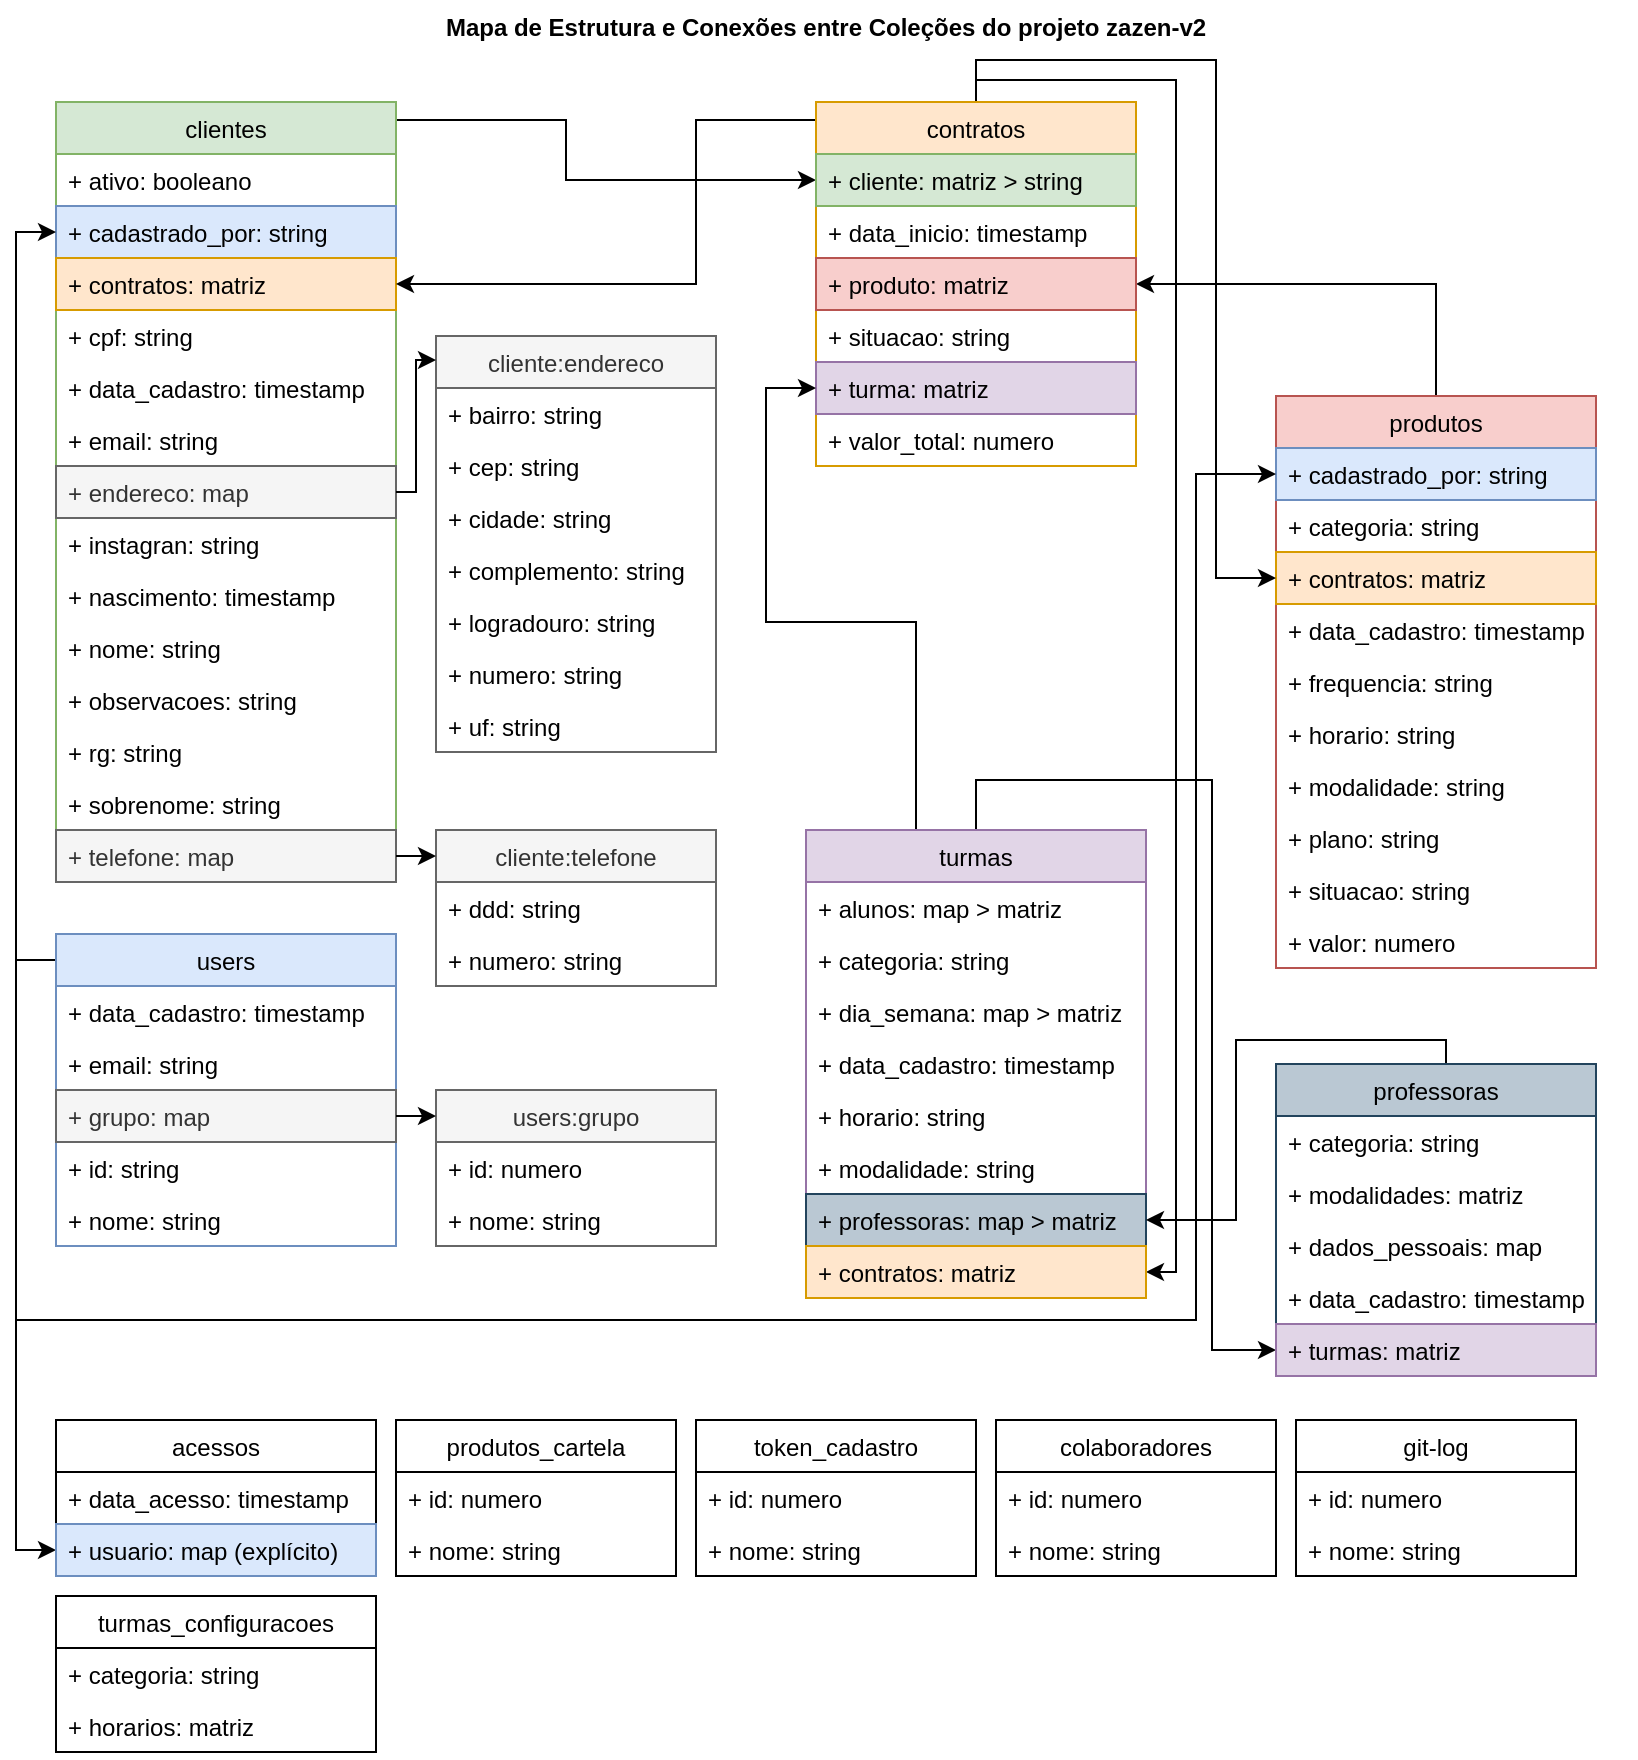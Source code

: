 <mxfile pages="1" version="11.1.4" type="device"><diagram id="BsGfYiBZILZMXjCT325O" name="Page-1"><mxGraphModel dx="1422" dy="824" grid="1" gridSize="10" guides="1" tooltips="1" connect="1" arrows="1" fold="1" page="1" pageScale="1" pageWidth="827" pageHeight="1169" math="0" shadow="0"><root><mxCell id="0"/><mxCell id="1" parent="0"/><mxCell id="F5eVpSP58R0LD9FjQrKP-69" style="edgeStyle=orthogonalEdgeStyle;rounded=0;orthogonalLoop=1;jettySize=auto;html=1;entryX=0;entryY=0.5;entryDx=0;entryDy=0;" parent="1" source="F5eVpSP58R0LD9FjQrKP-2" target="F5eVpSP58R0LD9FjQrKP-11" edge="1"><mxGeometry relative="1" as="geometry"><Array as="points"><mxPoint x="285" y="60"/><mxPoint x="285" y="90"/></Array></mxGeometry></mxCell><mxCell id="F5eVpSP58R0LD9FjQrKP-2" value="clientes" style="swimlane;fontStyle=0;childLayout=stackLayout;horizontal=1;startSize=26;fillColor=#d5e8d4;horizontalStack=0;resizeParent=1;resizeParentMax=0;resizeLast=0;collapsible=1;marginBottom=0;strokeColor=#82b366;" parent="1" vertex="1"><mxGeometry x="30" y="51" width="170" height="390" as="geometry"/></mxCell><mxCell id="F5eVpSP58R0LD9FjQrKP-3" value="+ ativo: booleano" style="text;strokeColor=none;fillColor=none;align=left;verticalAlign=top;spacingLeft=4;spacingRight=4;overflow=hidden;rotatable=0;points=[[0,0.5],[1,0.5]];portConstraint=eastwest;" parent="F5eVpSP58R0LD9FjQrKP-2" vertex="1"><mxGeometry y="26" width="170" height="26" as="geometry"/></mxCell><mxCell id="F5eVpSP58R0LD9FjQrKP-4" value="+ cadastrado_por: string" style="text;strokeColor=#6c8ebf;fillColor=#dae8fc;align=left;verticalAlign=top;spacingLeft=4;spacingRight=4;overflow=hidden;rotatable=0;points=[[0,0.5],[1,0.5]];portConstraint=eastwest;" parent="F5eVpSP58R0LD9FjQrKP-2" vertex="1"><mxGeometry y="52" width="170" height="26" as="geometry"/></mxCell><mxCell id="F5eVpSP58R0LD9FjQrKP-5" value="+ contratos: matriz" style="text;strokeColor=#d79b00;fillColor=#ffe6cc;align=left;verticalAlign=top;spacingLeft=4;spacingRight=4;overflow=hidden;rotatable=0;points=[[0,0.5],[1,0.5]];portConstraint=eastwest;" parent="F5eVpSP58R0LD9FjQrKP-2" vertex="1"><mxGeometry y="78" width="170" height="26" as="geometry"/></mxCell><mxCell id="F5eVpSP58R0LD9FjQrKP-19" value="+ cpf: string" style="text;strokeColor=none;fillColor=none;align=left;verticalAlign=top;spacingLeft=4;spacingRight=4;overflow=hidden;rotatable=0;points=[[0,0.5],[1,0.5]];portConstraint=eastwest;" parent="F5eVpSP58R0LD9FjQrKP-2" vertex="1"><mxGeometry y="104" width="170" height="26" as="geometry"/></mxCell><mxCell id="F5eVpSP58R0LD9FjQrKP-20" value="+ data_cadastro: timestamp" style="text;strokeColor=none;fillColor=none;align=left;verticalAlign=top;spacingLeft=4;spacingRight=4;overflow=hidden;rotatable=0;points=[[0,0.5],[1,0.5]];portConstraint=eastwest;" parent="F5eVpSP58R0LD9FjQrKP-2" vertex="1"><mxGeometry y="130" width="170" height="26" as="geometry"/></mxCell><mxCell id="F5eVpSP58R0LD9FjQrKP-21" value="+ email: string" style="text;strokeColor=none;fillColor=none;align=left;verticalAlign=top;spacingLeft=4;spacingRight=4;overflow=hidden;rotatable=0;points=[[0,0.5],[1,0.5]];portConstraint=eastwest;" parent="F5eVpSP58R0LD9FjQrKP-2" vertex="1"><mxGeometry y="156" width="170" height="26" as="geometry"/></mxCell><mxCell id="F5eVpSP58R0LD9FjQrKP-22" value="+ endereco: map" style="text;strokeColor=#666666;fillColor=#f5f5f5;align=left;verticalAlign=top;spacingLeft=4;spacingRight=4;overflow=hidden;rotatable=0;points=[[0,0.5],[1,0.5]];portConstraint=eastwest;fontColor=#333333;" parent="F5eVpSP58R0LD9FjQrKP-2" vertex="1"><mxGeometry y="182" width="170" height="26" as="geometry"/></mxCell><mxCell id="F5eVpSP58R0LD9FjQrKP-23" value="+ instagran: string" style="text;strokeColor=none;fillColor=none;align=left;verticalAlign=top;spacingLeft=4;spacingRight=4;overflow=hidden;rotatable=0;points=[[0,0.5],[1,0.5]];portConstraint=eastwest;" parent="F5eVpSP58R0LD9FjQrKP-2" vertex="1"><mxGeometry y="208" width="170" height="26" as="geometry"/></mxCell><mxCell id="F5eVpSP58R0LD9FjQrKP-24" value="+ nascimento: timestamp" style="text;strokeColor=none;fillColor=none;align=left;verticalAlign=top;spacingLeft=4;spacingRight=4;overflow=hidden;rotatable=0;points=[[0,0.5],[1,0.5]];portConstraint=eastwest;" parent="F5eVpSP58R0LD9FjQrKP-2" vertex="1"><mxGeometry y="234" width="170" height="26" as="geometry"/></mxCell><mxCell id="F5eVpSP58R0LD9FjQrKP-25" value="+ nome: string" style="text;strokeColor=none;fillColor=none;align=left;verticalAlign=top;spacingLeft=4;spacingRight=4;overflow=hidden;rotatable=0;points=[[0,0.5],[1,0.5]];portConstraint=eastwest;" parent="F5eVpSP58R0LD9FjQrKP-2" vertex="1"><mxGeometry y="260" width="170" height="26" as="geometry"/></mxCell><mxCell id="F5eVpSP58R0LD9FjQrKP-26" value="+ observacoes: string" style="text;strokeColor=none;fillColor=none;align=left;verticalAlign=top;spacingLeft=4;spacingRight=4;overflow=hidden;rotatable=0;points=[[0,0.5],[1,0.5]];portConstraint=eastwest;" parent="F5eVpSP58R0LD9FjQrKP-2" vertex="1"><mxGeometry y="286" width="170" height="26" as="geometry"/></mxCell><mxCell id="F5eVpSP58R0LD9FjQrKP-27" value="+ rg: string" style="text;strokeColor=none;fillColor=none;align=left;verticalAlign=top;spacingLeft=4;spacingRight=4;overflow=hidden;rotatable=0;points=[[0,0.5],[1,0.5]];portConstraint=eastwest;" parent="F5eVpSP58R0LD9FjQrKP-2" vertex="1"><mxGeometry y="312" width="170" height="26" as="geometry"/></mxCell><mxCell id="F5eVpSP58R0LD9FjQrKP-28" value="+ sobrenome: string" style="text;strokeColor=none;fillColor=none;align=left;verticalAlign=top;spacingLeft=4;spacingRight=4;overflow=hidden;rotatable=0;points=[[0,0.5],[1,0.5]];portConstraint=eastwest;" parent="F5eVpSP58R0LD9FjQrKP-2" vertex="1"><mxGeometry y="338" width="170" height="26" as="geometry"/></mxCell><mxCell id="F5eVpSP58R0LD9FjQrKP-29" value="+ telefone: map" style="text;strokeColor=#666666;fillColor=#f5f5f5;align=left;verticalAlign=top;spacingLeft=4;spacingRight=4;overflow=hidden;rotatable=0;points=[[0,0.5],[1,0.5]];portConstraint=eastwest;fontColor=#333333;" parent="F5eVpSP58R0LD9FjQrKP-2" vertex="1"><mxGeometry y="364" width="170" height="26" as="geometry"/></mxCell><mxCell id="F5eVpSP58R0LD9FjQrKP-68" style="edgeStyle=orthogonalEdgeStyle;rounded=0;orthogonalLoop=1;jettySize=auto;html=1;entryX=1;entryY=0.5;entryDx=0;entryDy=0;" parent="1" source="F5eVpSP58R0LD9FjQrKP-6" target="F5eVpSP58R0LD9FjQrKP-13" edge="1"><mxGeometry relative="1" as="geometry"/></mxCell><mxCell id="F5eVpSP58R0LD9FjQrKP-6" value="produtos" style="swimlane;fontStyle=0;childLayout=stackLayout;horizontal=1;startSize=26;fillColor=#f8cecc;horizontalStack=0;resizeParent=1;resizeParentMax=0;resizeLast=0;collapsible=1;marginBottom=0;strokeColor=#b85450;" parent="1" vertex="1"><mxGeometry x="640" y="198" width="160" height="286" as="geometry"/></mxCell><mxCell id="F5eVpSP58R0LD9FjQrKP-7" value="+ cadastrado_por: string" style="text;strokeColor=#6c8ebf;fillColor=#dae8fc;align=left;verticalAlign=top;spacingLeft=4;spacingRight=4;overflow=hidden;rotatable=0;points=[[0,0.5],[1,0.5]];portConstraint=eastwest;" parent="F5eVpSP58R0LD9FjQrKP-6" vertex="1"><mxGeometry y="26" width="160" height="26" as="geometry"/></mxCell><mxCell id="F5eVpSP58R0LD9FjQrKP-8" value="+ categoria: string" style="text;strokeColor=none;fillColor=none;align=left;verticalAlign=top;spacingLeft=4;spacingRight=4;overflow=hidden;rotatable=0;points=[[0,0.5],[1,0.5]];portConstraint=eastwest;" parent="F5eVpSP58R0LD9FjQrKP-6" vertex="1"><mxGeometry y="52" width="160" height="26" as="geometry"/></mxCell><mxCell id="F5eVpSP58R0LD9FjQrKP-9" value="+ contratos: matriz" style="text;strokeColor=#d79b00;fillColor=#ffe6cc;align=left;verticalAlign=top;spacingLeft=4;spacingRight=4;overflow=hidden;rotatable=0;points=[[0,0.5],[1,0.5]];portConstraint=eastwest;" parent="F5eVpSP58R0LD9FjQrKP-6" vertex="1"><mxGeometry y="78" width="160" height="26" as="geometry"/></mxCell><mxCell id="F5eVpSP58R0LD9FjQrKP-49" value="+ data_cadastro: timestamp" style="text;strokeColor=none;fillColor=none;align=left;verticalAlign=top;spacingLeft=4;spacingRight=4;overflow=hidden;rotatable=0;points=[[0,0.5],[1,0.5]];portConstraint=eastwest;" parent="F5eVpSP58R0LD9FjQrKP-6" vertex="1"><mxGeometry y="104" width="160" height="26" as="geometry"/></mxCell><mxCell id="F5eVpSP58R0LD9FjQrKP-50" value="+ frequencia: string" style="text;strokeColor=none;fillColor=none;align=left;verticalAlign=top;spacingLeft=4;spacingRight=4;overflow=hidden;rotatable=0;points=[[0,0.5],[1,0.5]];portConstraint=eastwest;" parent="F5eVpSP58R0LD9FjQrKP-6" vertex="1"><mxGeometry y="130" width="160" height="26" as="geometry"/></mxCell><mxCell id="F5eVpSP58R0LD9FjQrKP-51" value="+ horario: string" style="text;strokeColor=none;fillColor=none;align=left;verticalAlign=top;spacingLeft=4;spacingRight=4;overflow=hidden;rotatable=0;points=[[0,0.5],[1,0.5]];portConstraint=eastwest;" parent="F5eVpSP58R0LD9FjQrKP-6" vertex="1"><mxGeometry y="156" width="160" height="26" as="geometry"/></mxCell><mxCell id="F5eVpSP58R0LD9FjQrKP-52" value="+ modalidade: string" style="text;strokeColor=none;fillColor=none;align=left;verticalAlign=top;spacingLeft=4;spacingRight=4;overflow=hidden;rotatable=0;points=[[0,0.5],[1,0.5]];portConstraint=eastwest;" parent="F5eVpSP58R0LD9FjQrKP-6" vertex="1"><mxGeometry y="182" width="160" height="26" as="geometry"/></mxCell><mxCell id="F5eVpSP58R0LD9FjQrKP-53" value="+ plano: string" style="text;strokeColor=none;fillColor=none;align=left;verticalAlign=top;spacingLeft=4;spacingRight=4;overflow=hidden;rotatable=0;points=[[0,0.5],[1,0.5]];portConstraint=eastwest;" parent="F5eVpSP58R0LD9FjQrKP-6" vertex="1"><mxGeometry y="208" width="160" height="26" as="geometry"/></mxCell><mxCell id="F5eVpSP58R0LD9FjQrKP-54" value="+ situacao: string" style="text;strokeColor=none;fillColor=none;align=left;verticalAlign=top;spacingLeft=4;spacingRight=4;overflow=hidden;rotatable=0;points=[[0,0.5],[1,0.5]];portConstraint=eastwest;" parent="F5eVpSP58R0LD9FjQrKP-6" vertex="1"><mxGeometry y="234" width="160" height="26" as="geometry"/></mxCell><mxCell id="F5eVpSP58R0LD9FjQrKP-55" value="+ valor: numero" style="text;strokeColor=none;fillColor=none;align=left;verticalAlign=top;spacingLeft=4;spacingRight=4;overflow=hidden;rotatable=0;points=[[0,0.5],[1,0.5]];portConstraint=eastwest;" parent="F5eVpSP58R0LD9FjQrKP-6" vertex="1"><mxGeometry y="260" width="160" height="26" as="geometry"/></mxCell><mxCell id="F5eVpSP58R0LD9FjQrKP-73" style="edgeStyle=orthogonalEdgeStyle;rounded=0;orthogonalLoop=1;jettySize=auto;html=1;entryX=1;entryY=0.5;entryDx=0;entryDy=0;" parent="1" source="F5eVpSP58R0LD9FjQrKP-10" target="F5eVpSP58R0LD9FjQrKP-5" edge="1"><mxGeometry relative="1" as="geometry"><Array as="points"><mxPoint x="350" y="60"/><mxPoint x="350" y="142"/></Array></mxGeometry></mxCell><mxCell id="F5eVpSP58R0LD9FjQrKP-102" style="edgeStyle=orthogonalEdgeStyle;rounded=0;orthogonalLoop=1;jettySize=auto;html=1;entryX=1;entryY=0.5;entryDx=0;entryDy=0;" parent="1" source="F5eVpSP58R0LD9FjQrKP-10" target="F5eVpSP58R0LD9FjQrKP-101" edge="1"><mxGeometry relative="1" as="geometry"><Array as="points"><mxPoint x="490" y="40"/><mxPoint x="590" y="40"/><mxPoint x="590" y="636"/></Array></mxGeometry></mxCell><mxCell id="OuvVD4ePSfxsIhkrGYQ0-1" style="edgeStyle=orthogonalEdgeStyle;rounded=0;orthogonalLoop=1;jettySize=auto;html=1;entryX=0;entryY=0.5;entryDx=0;entryDy=0;" parent="1" source="F5eVpSP58R0LD9FjQrKP-10" target="F5eVpSP58R0LD9FjQrKP-9" edge="1"><mxGeometry relative="1" as="geometry"><Array as="points"><mxPoint x="490" y="30"/><mxPoint x="610" y="30"/><mxPoint x="610" y="289"/></Array></mxGeometry></mxCell><mxCell id="F5eVpSP58R0LD9FjQrKP-10" value="contratos" style="swimlane;fontStyle=0;childLayout=stackLayout;horizontal=1;startSize=26;fillColor=#ffe6cc;horizontalStack=0;resizeParent=1;resizeParentMax=0;resizeLast=0;collapsible=1;marginBottom=0;strokeColor=#d79b00;" parent="1" vertex="1"><mxGeometry x="410" y="51" width="160" height="182" as="geometry"/></mxCell><mxCell id="F5eVpSP58R0LD9FjQrKP-11" value="+ cliente: matriz &gt; string" style="text;strokeColor=#82b366;fillColor=#d5e8d4;align=left;verticalAlign=top;spacingLeft=4;spacingRight=4;overflow=hidden;rotatable=0;points=[[0,0.5],[1,0.5]];portConstraint=eastwest;" parent="F5eVpSP58R0LD9FjQrKP-10" vertex="1"><mxGeometry y="26" width="160" height="26" as="geometry"/></mxCell><mxCell id="F5eVpSP58R0LD9FjQrKP-12" value="+ data_inicio: timestamp" style="text;strokeColor=none;fillColor=none;align=left;verticalAlign=top;spacingLeft=4;spacingRight=4;overflow=hidden;rotatable=0;points=[[0,0.5],[1,0.5]];portConstraint=eastwest;" parent="F5eVpSP58R0LD9FjQrKP-10" vertex="1"><mxGeometry y="52" width="160" height="26" as="geometry"/></mxCell><mxCell id="F5eVpSP58R0LD9FjQrKP-13" value="+ produto: matriz" style="text;strokeColor=#b85450;fillColor=#f8cecc;align=left;verticalAlign=top;spacingLeft=4;spacingRight=4;overflow=hidden;rotatable=0;points=[[0,0.5],[1,0.5]];portConstraint=eastwest;" parent="F5eVpSP58R0LD9FjQrKP-10" vertex="1"><mxGeometry y="78" width="160" height="26" as="geometry"/></mxCell><mxCell id="F5eVpSP58R0LD9FjQrKP-46" value="+ situacao: string" style="text;strokeColor=none;fillColor=none;align=left;verticalAlign=top;spacingLeft=4;spacingRight=4;overflow=hidden;rotatable=0;points=[[0,0.5],[1,0.5]];portConstraint=eastwest;" parent="F5eVpSP58R0LD9FjQrKP-10" vertex="1"><mxGeometry y="104" width="160" height="26" as="geometry"/></mxCell><mxCell id="F5eVpSP58R0LD9FjQrKP-47" value="+ turma: matriz" style="text;strokeColor=#9673a6;fillColor=#e1d5e7;align=left;verticalAlign=top;spacingLeft=4;spacingRight=4;overflow=hidden;rotatable=0;points=[[0,0.5],[1,0.5]];portConstraint=eastwest;" parent="F5eVpSP58R0LD9FjQrKP-10" vertex="1"><mxGeometry y="130" width="160" height="26" as="geometry"/></mxCell><mxCell id="F5eVpSP58R0LD9FjQrKP-48" value="+ valor_total: numero" style="text;strokeColor=none;fillColor=none;align=left;verticalAlign=top;spacingLeft=4;spacingRight=4;overflow=hidden;rotatable=0;points=[[0,0.5],[1,0.5]];portConstraint=eastwest;" parent="F5eVpSP58R0LD9FjQrKP-10" vertex="1"><mxGeometry y="156" width="160" height="26" as="geometry"/></mxCell><mxCell id="F5eVpSP58R0LD9FjQrKP-100" style="edgeStyle=orthogonalEdgeStyle;rounded=0;orthogonalLoop=1;jettySize=auto;html=1;entryX=0;entryY=0.5;entryDx=0;entryDy=0;" parent="1" source="F5eVpSP58R0LD9FjQrKP-14" target="F5eVpSP58R0LD9FjQrKP-47" edge="1"><mxGeometry relative="1" as="geometry"><Array as="points"><mxPoint x="460" y="311"/><mxPoint x="385" y="311"/><mxPoint x="385" y="194"/></Array></mxGeometry></mxCell><mxCell id="F5eVpSP58R0LD9FjQrKP-111" style="edgeStyle=orthogonalEdgeStyle;rounded=0;orthogonalLoop=1;jettySize=auto;html=1;" parent="1" source="F5eVpSP58R0LD9FjQrKP-14" target="F5eVpSP58R0LD9FjQrKP-108" edge="1"><mxGeometry relative="1" as="geometry"><Array as="points"><mxPoint x="490" y="390"/><mxPoint x="608" y="390"/><mxPoint x="608" y="675"/></Array></mxGeometry></mxCell><mxCell id="F5eVpSP58R0LD9FjQrKP-14" value="turmas" style="swimlane;fontStyle=0;childLayout=stackLayout;horizontal=1;startSize=26;horizontalStack=0;resizeParent=1;resizeParentMax=0;resizeLast=0;collapsible=1;marginBottom=0;fillColor=#e1d5e7;strokeColor=#9673a6;" parent="1" vertex="1"><mxGeometry x="405" y="415" width="170" height="234" as="geometry"/></mxCell><mxCell id="F5eVpSP58R0LD9FjQrKP-15" value="+ alunos: map &gt; matriz" style="text;strokeColor=none;fillColor=none;align=left;verticalAlign=top;spacingLeft=4;spacingRight=4;overflow=hidden;rotatable=0;points=[[0,0.5],[1,0.5]];portConstraint=eastwest;" parent="F5eVpSP58R0LD9FjQrKP-14" vertex="1"><mxGeometry y="26" width="170" height="26" as="geometry"/></mxCell><mxCell id="F5eVpSP58R0LD9FjQrKP-16" value="+ categoria: string" style="text;strokeColor=none;fillColor=none;align=left;verticalAlign=top;spacingLeft=4;spacingRight=4;overflow=hidden;rotatable=0;points=[[0,0.5],[1,0.5]];portConstraint=eastwest;" parent="F5eVpSP58R0LD9FjQrKP-14" vertex="1"><mxGeometry y="52" width="170" height="26" as="geometry"/></mxCell><mxCell id="F5eVpSP58R0LD9FjQrKP-17" value="+ dia_semana: map &gt; matriz" style="text;strokeColor=none;fillColor=none;align=left;verticalAlign=top;spacingLeft=4;spacingRight=4;overflow=hidden;rotatable=0;points=[[0,0.5],[1,0.5]];portConstraint=eastwest;" parent="F5eVpSP58R0LD9FjQrKP-14" vertex="1"><mxGeometry y="78" width="170" height="26" as="geometry"/></mxCell><mxCell id="F5eVpSP58R0LD9FjQrKP-115" value="+ data_cadastro: timestamp" style="text;strokeColor=none;fillColor=none;align=left;verticalAlign=top;spacingLeft=4;spacingRight=4;overflow=hidden;rotatable=0;points=[[0,0.5],[1,0.5]];portConstraint=eastwest;" parent="F5eVpSP58R0LD9FjQrKP-14" vertex="1"><mxGeometry y="104" width="170" height="26" as="geometry"/></mxCell><mxCell id="F5eVpSP58R0LD9FjQrKP-75" value="+ horario: string" style="text;strokeColor=none;fillColor=none;align=left;verticalAlign=top;spacingLeft=4;spacingRight=4;overflow=hidden;rotatable=0;points=[[0,0.5],[1,0.5]];portConstraint=eastwest;" parent="F5eVpSP58R0LD9FjQrKP-14" vertex="1"><mxGeometry y="130" width="170" height="26" as="geometry"/></mxCell><mxCell id="F5eVpSP58R0LD9FjQrKP-76" value="+ modalidade: string" style="text;strokeColor=none;fillColor=none;align=left;verticalAlign=top;spacingLeft=4;spacingRight=4;overflow=hidden;rotatable=0;points=[[0,0.5],[1,0.5]];portConstraint=eastwest;" parent="F5eVpSP58R0LD9FjQrKP-14" vertex="1"><mxGeometry y="156" width="170" height="26" as="geometry"/></mxCell><mxCell id="F5eVpSP58R0LD9FjQrKP-77" value="+ professoras: map &gt; matriz" style="text;strokeColor=#23445d;fillColor=#bac8d3;align=left;verticalAlign=top;spacingLeft=4;spacingRight=4;overflow=hidden;rotatable=0;points=[[0,0.5],[1,0.5]];portConstraint=eastwest;" parent="F5eVpSP58R0LD9FjQrKP-14" vertex="1"><mxGeometry y="182" width="170" height="26" as="geometry"/></mxCell><mxCell id="F5eVpSP58R0LD9FjQrKP-101" value="+ contratos: matriz" style="text;strokeColor=#d79b00;fillColor=#ffe6cc;align=left;verticalAlign=top;spacingLeft=4;spacingRight=4;overflow=hidden;rotatable=0;points=[[0,0.5],[1,0.5]];portConstraint=eastwest;" parent="F5eVpSP58R0LD9FjQrKP-14" vertex="1"><mxGeometry y="208" width="170" height="26" as="geometry"/></mxCell><mxCell id="F5eVpSP58R0LD9FjQrKP-31" value="cliente:endereco" style="swimlane;fontStyle=0;childLayout=stackLayout;horizontal=1;startSize=26;fillColor=#f5f5f5;horizontalStack=0;resizeParent=1;resizeParentMax=0;resizeLast=0;collapsible=1;marginBottom=0;strokeColor=#666666;fontColor=#333333;" parent="1" vertex="1"><mxGeometry x="220" y="168" width="140" height="208" as="geometry"/></mxCell><mxCell id="F5eVpSP58R0LD9FjQrKP-32" value="+ bairro: string" style="text;strokeColor=none;fillColor=none;align=left;verticalAlign=top;spacingLeft=4;spacingRight=4;overflow=hidden;rotatable=0;points=[[0,0.5],[1,0.5]];portConstraint=eastwest;" parent="F5eVpSP58R0LD9FjQrKP-31" vertex="1"><mxGeometry y="26" width="140" height="26" as="geometry"/></mxCell><mxCell id="F5eVpSP58R0LD9FjQrKP-33" value="+ cep: string" style="text;strokeColor=none;fillColor=none;align=left;verticalAlign=top;spacingLeft=4;spacingRight=4;overflow=hidden;rotatable=0;points=[[0,0.5],[1,0.5]];portConstraint=eastwest;" parent="F5eVpSP58R0LD9FjQrKP-31" vertex="1"><mxGeometry y="52" width="140" height="26" as="geometry"/></mxCell><mxCell id="F5eVpSP58R0LD9FjQrKP-34" value="+ cidade: string" style="text;strokeColor=none;fillColor=none;align=left;verticalAlign=top;spacingLeft=4;spacingRight=4;overflow=hidden;rotatable=0;points=[[0,0.5],[1,0.5]];portConstraint=eastwest;" parent="F5eVpSP58R0LD9FjQrKP-31" vertex="1"><mxGeometry y="78" width="140" height="26" as="geometry"/></mxCell><mxCell id="F5eVpSP58R0LD9FjQrKP-36" value="+ complemento: string" style="text;strokeColor=none;fillColor=none;align=left;verticalAlign=top;spacingLeft=4;spacingRight=4;overflow=hidden;rotatable=0;points=[[0,0.5],[1,0.5]];portConstraint=eastwest;" parent="F5eVpSP58R0LD9FjQrKP-31" vertex="1"><mxGeometry y="104" width="140" height="26" as="geometry"/></mxCell><mxCell id="F5eVpSP58R0LD9FjQrKP-37" value="+ logradouro: string" style="text;strokeColor=none;fillColor=none;align=left;verticalAlign=top;spacingLeft=4;spacingRight=4;overflow=hidden;rotatable=0;points=[[0,0.5],[1,0.5]];portConstraint=eastwest;" parent="F5eVpSP58R0LD9FjQrKP-31" vertex="1"><mxGeometry y="130" width="140" height="26" as="geometry"/></mxCell><mxCell id="F5eVpSP58R0LD9FjQrKP-38" value="+ numero: string" style="text;strokeColor=none;fillColor=none;align=left;verticalAlign=top;spacingLeft=4;spacingRight=4;overflow=hidden;rotatable=0;points=[[0,0.5],[1,0.5]];portConstraint=eastwest;" parent="F5eVpSP58R0LD9FjQrKP-31" vertex="1"><mxGeometry y="156" width="140" height="26" as="geometry"/></mxCell><mxCell id="F5eVpSP58R0LD9FjQrKP-39" value="+ uf: string" style="text;strokeColor=none;fillColor=none;align=left;verticalAlign=top;spacingLeft=4;spacingRight=4;overflow=hidden;rotatable=0;points=[[0,0.5],[1,0.5]];portConstraint=eastwest;" parent="F5eVpSP58R0LD9FjQrKP-31" vertex="1"><mxGeometry y="182" width="140" height="26" as="geometry"/></mxCell><mxCell id="F5eVpSP58R0LD9FjQrKP-40" value="cliente:telefone" style="swimlane;fontStyle=0;childLayout=stackLayout;horizontal=1;startSize=26;fillColor=#f5f5f5;horizontalStack=0;resizeParent=1;resizeParentMax=0;resizeLast=0;collapsible=1;marginBottom=0;strokeColor=#666666;fontColor=#333333;" parent="1" vertex="1"><mxGeometry x="220" y="415" width="140" height="78" as="geometry"/></mxCell><mxCell id="F5eVpSP58R0LD9FjQrKP-41" value="+ ddd: string" style="text;strokeColor=none;fillColor=none;align=left;verticalAlign=top;spacingLeft=4;spacingRight=4;overflow=hidden;rotatable=0;points=[[0,0.5],[1,0.5]];portConstraint=eastwest;" parent="F5eVpSP58R0LD9FjQrKP-40" vertex="1"><mxGeometry y="26" width="140" height="26" as="geometry"/></mxCell><mxCell id="F5eVpSP58R0LD9FjQrKP-42" value="+ numero: string" style="text;strokeColor=none;fillColor=none;align=left;verticalAlign=top;spacingLeft=4;spacingRight=4;overflow=hidden;rotatable=0;points=[[0,0.5],[1,0.5]];portConstraint=eastwest;" parent="F5eVpSP58R0LD9FjQrKP-40" vertex="1"><mxGeometry y="52" width="140" height="26" as="geometry"/></mxCell><mxCell id="F5eVpSP58R0LD9FjQrKP-44" style="edgeStyle=orthogonalEdgeStyle;rounded=0;orthogonalLoop=1;jettySize=auto;html=1;" parent="1" source="F5eVpSP58R0LD9FjQrKP-29" target="F5eVpSP58R0LD9FjQrKP-40" edge="1"><mxGeometry relative="1" as="geometry"><Array as="points"><mxPoint x="235" y="428"/><mxPoint x="235" y="450"/></Array></mxGeometry></mxCell><mxCell id="F5eVpSP58R0LD9FjQrKP-45" style="edgeStyle=orthogonalEdgeStyle;rounded=0;orthogonalLoop=1;jettySize=auto;html=1;" parent="1" source="F5eVpSP58R0LD9FjQrKP-22" target="F5eVpSP58R0LD9FjQrKP-31" edge="1"><mxGeometry relative="1" as="geometry"><Array as="points"><mxPoint x="210" y="246"/><mxPoint x="210" y="180"/></Array></mxGeometry></mxCell><mxCell id="F5eVpSP58R0LD9FjQrKP-71" style="edgeStyle=orthogonalEdgeStyle;rounded=0;orthogonalLoop=1;jettySize=auto;html=1;entryX=0;entryY=0.5;entryDx=0;entryDy=0;" parent="1" source="F5eVpSP58R0LD9FjQrKP-57" target="F5eVpSP58R0LD9FjQrKP-7" edge="1"><mxGeometry relative="1" as="geometry"><Array as="points"><mxPoint x="10" y="480"/><mxPoint x="10" y="660"/><mxPoint x="600" y="660"/><mxPoint x="600" y="237"/></Array></mxGeometry></mxCell><mxCell id="F5eVpSP58R0LD9FjQrKP-72" style="edgeStyle=orthogonalEdgeStyle;rounded=0;orthogonalLoop=1;jettySize=auto;html=1;entryX=0;entryY=0.5;entryDx=0;entryDy=0;" parent="1" source="F5eVpSP58R0LD9FjQrKP-57" target="F5eVpSP58R0LD9FjQrKP-4" edge="1"><mxGeometry relative="1" as="geometry"><Array as="points"><mxPoint x="10" y="480"/><mxPoint x="10" y="116"/></Array></mxGeometry></mxCell><mxCell id="F5eVpSP58R0LD9FjQrKP-95" style="edgeStyle=orthogonalEdgeStyle;rounded=0;orthogonalLoop=1;jettySize=auto;html=1;entryX=0;entryY=0.5;entryDx=0;entryDy=0;" parent="1" source="F5eVpSP58R0LD9FjQrKP-57" target="F5eVpSP58R0LD9FjQrKP-94" edge="1"><mxGeometry relative="1" as="geometry"><Array as="points"><mxPoint x="10" y="480"/><mxPoint x="10" y="775"/></Array></mxGeometry></mxCell><mxCell id="F5eVpSP58R0LD9FjQrKP-57" value="users" style="swimlane;fontStyle=0;childLayout=stackLayout;horizontal=1;startSize=26;fillColor=#dae8fc;horizontalStack=0;resizeParent=1;resizeParentMax=0;resizeLast=0;collapsible=1;marginBottom=0;strokeColor=#6c8ebf;" parent="1" vertex="1"><mxGeometry x="30" y="467" width="170" height="156" as="geometry"/></mxCell><mxCell id="F5eVpSP58R0LD9FjQrKP-58" value="+ data_cadastro: timestamp" style="text;strokeColor=none;fillColor=none;align=left;verticalAlign=top;spacingLeft=4;spacingRight=4;overflow=hidden;rotatable=0;points=[[0,0.5],[1,0.5]];portConstraint=eastwest;" parent="F5eVpSP58R0LD9FjQrKP-57" vertex="1"><mxGeometry y="26" width="170" height="26" as="geometry"/></mxCell><mxCell id="F5eVpSP58R0LD9FjQrKP-59" value="+ email: string" style="text;strokeColor=none;fillColor=none;align=left;verticalAlign=top;spacingLeft=4;spacingRight=4;overflow=hidden;rotatable=0;points=[[0,0.5],[1,0.5]];portConstraint=eastwest;" parent="F5eVpSP58R0LD9FjQrKP-57" vertex="1"><mxGeometry y="52" width="170" height="26" as="geometry"/></mxCell><mxCell id="F5eVpSP58R0LD9FjQrKP-60" value="+ grupo: map" style="text;strokeColor=#666666;fillColor=#f5f5f5;align=left;verticalAlign=top;spacingLeft=4;spacingRight=4;overflow=hidden;rotatable=0;points=[[0,0.5],[1,0.5]];portConstraint=eastwest;fontColor=#333333;" parent="F5eVpSP58R0LD9FjQrKP-57" vertex="1"><mxGeometry y="78" width="170" height="26" as="geometry"/></mxCell><mxCell id="F5eVpSP58R0LD9FjQrKP-61" value="+ id: string" style="text;strokeColor=none;fillColor=none;align=left;verticalAlign=top;spacingLeft=4;spacingRight=4;overflow=hidden;rotatable=0;points=[[0,0.5],[1,0.5]];portConstraint=eastwest;" parent="F5eVpSP58R0LD9FjQrKP-57" vertex="1"><mxGeometry y="104" width="170" height="26" as="geometry"/></mxCell><mxCell id="F5eVpSP58R0LD9FjQrKP-62" value="+ nome: string" style="text;strokeColor=none;fillColor=none;align=left;verticalAlign=top;spacingLeft=4;spacingRight=4;overflow=hidden;rotatable=0;points=[[0,0.5],[1,0.5]];portConstraint=eastwest;" parent="F5eVpSP58R0LD9FjQrKP-57" vertex="1"><mxGeometry y="130" width="170" height="26" as="geometry"/></mxCell><mxCell id="F5eVpSP58R0LD9FjQrKP-64" value="users:grupo" style="swimlane;fontStyle=0;childLayout=stackLayout;horizontal=1;startSize=26;fillColor=#f5f5f5;horizontalStack=0;resizeParent=1;resizeParentMax=0;resizeLast=0;collapsible=1;marginBottom=0;strokeColor=#666666;fontColor=#333333;" parent="1" vertex="1"><mxGeometry x="220" y="545" width="140" height="78" as="geometry"/></mxCell><mxCell id="F5eVpSP58R0LD9FjQrKP-65" value="+ id: numero" style="text;strokeColor=none;fillColor=none;align=left;verticalAlign=top;spacingLeft=4;spacingRight=4;overflow=hidden;rotatable=0;points=[[0,0.5],[1,0.5]];portConstraint=eastwest;" parent="F5eVpSP58R0LD9FjQrKP-64" vertex="1"><mxGeometry y="26" width="140" height="26" as="geometry"/></mxCell><mxCell id="F5eVpSP58R0LD9FjQrKP-66" value="+ nome: string" style="text;strokeColor=none;fillColor=none;align=left;verticalAlign=top;spacingLeft=4;spacingRight=4;overflow=hidden;rotatable=0;points=[[0,0.5],[1,0.5]];portConstraint=eastwest;" parent="F5eVpSP58R0LD9FjQrKP-64" vertex="1"><mxGeometry y="52" width="140" height="26" as="geometry"/></mxCell><mxCell id="F5eVpSP58R0LD9FjQrKP-67" style="edgeStyle=orthogonalEdgeStyle;rounded=0;orthogonalLoop=1;jettySize=auto;html=1;" parent="1" source="F5eVpSP58R0LD9FjQrKP-60" target="F5eVpSP58R0LD9FjQrKP-64" edge="1"><mxGeometry relative="1" as="geometry"><Array as="points"><mxPoint x="245" y="558"/><mxPoint x="245" y="570"/></Array></mxGeometry></mxCell><mxCell id="F5eVpSP58R0LD9FjQrKP-80" value="produtos_cartela" style="swimlane;fontStyle=0;childLayout=stackLayout;horizontal=1;startSize=26;horizontalStack=0;resizeParent=1;resizeParentMax=0;resizeLast=0;collapsible=1;marginBottom=0;" parent="1" vertex="1"><mxGeometry x="200" y="710" width="140" height="78" as="geometry"/></mxCell><mxCell id="F5eVpSP58R0LD9FjQrKP-81" value="+ id: numero" style="text;strokeColor=none;fillColor=none;align=left;verticalAlign=top;spacingLeft=4;spacingRight=4;overflow=hidden;rotatable=0;points=[[0,0.5],[1,0.5]];portConstraint=eastwest;" parent="F5eVpSP58R0LD9FjQrKP-80" vertex="1"><mxGeometry y="26" width="140" height="26" as="geometry"/></mxCell><mxCell id="F5eVpSP58R0LD9FjQrKP-82" value="+ nome: string" style="text;strokeColor=none;fillColor=none;align=left;verticalAlign=top;spacingLeft=4;spacingRight=4;overflow=hidden;rotatable=0;points=[[0,0.5],[1,0.5]];portConstraint=eastwest;" parent="F5eVpSP58R0LD9FjQrKP-80" vertex="1"><mxGeometry y="52" width="140" height="26" as="geometry"/></mxCell><mxCell id="F5eVpSP58R0LD9FjQrKP-83" value="token_cadastro" style="swimlane;fontStyle=0;childLayout=stackLayout;horizontal=1;startSize=26;horizontalStack=0;resizeParent=1;resizeParentMax=0;resizeLast=0;collapsible=1;marginBottom=0;" parent="1" vertex="1"><mxGeometry x="350" y="710" width="140" height="78" as="geometry"/></mxCell><mxCell id="F5eVpSP58R0LD9FjQrKP-84" value="+ id: numero" style="text;strokeColor=none;fillColor=none;align=left;verticalAlign=top;spacingLeft=4;spacingRight=4;overflow=hidden;rotatable=0;points=[[0,0.5],[1,0.5]];portConstraint=eastwest;" parent="F5eVpSP58R0LD9FjQrKP-83" vertex="1"><mxGeometry y="26" width="140" height="26" as="geometry"/></mxCell><mxCell id="F5eVpSP58R0LD9FjQrKP-85" value="+ nome: string" style="text;strokeColor=none;fillColor=none;align=left;verticalAlign=top;spacingLeft=4;spacingRight=4;overflow=hidden;rotatable=0;points=[[0,0.5],[1,0.5]];portConstraint=eastwest;" parent="F5eVpSP58R0LD9FjQrKP-83" vertex="1"><mxGeometry y="52" width="140" height="26" as="geometry"/></mxCell><mxCell id="F5eVpSP58R0LD9FjQrKP-86" value="colaboradores" style="swimlane;fontStyle=0;childLayout=stackLayout;horizontal=1;startSize=26;horizontalStack=0;resizeParent=1;resizeParentMax=0;resizeLast=0;collapsible=1;marginBottom=0;" parent="1" vertex="1"><mxGeometry x="500" y="710" width="140" height="78" as="geometry"/></mxCell><mxCell id="F5eVpSP58R0LD9FjQrKP-87" value="+ id: numero" style="text;strokeColor=none;fillColor=none;align=left;verticalAlign=top;spacingLeft=4;spacingRight=4;overflow=hidden;rotatable=0;points=[[0,0.5],[1,0.5]];portConstraint=eastwest;" parent="F5eVpSP58R0LD9FjQrKP-86" vertex="1"><mxGeometry y="26" width="140" height="26" as="geometry"/></mxCell><mxCell id="F5eVpSP58R0LD9FjQrKP-88" value="+ nome: string" style="text;strokeColor=none;fillColor=none;align=left;verticalAlign=top;spacingLeft=4;spacingRight=4;overflow=hidden;rotatable=0;points=[[0,0.5],[1,0.5]];portConstraint=eastwest;" parent="F5eVpSP58R0LD9FjQrKP-86" vertex="1"><mxGeometry y="52" width="140" height="26" as="geometry"/></mxCell><mxCell id="F5eVpSP58R0LD9FjQrKP-89" value="git-log" style="swimlane;fontStyle=0;childLayout=stackLayout;horizontal=1;startSize=26;horizontalStack=0;resizeParent=1;resizeParentMax=0;resizeLast=0;collapsible=1;marginBottom=0;" parent="1" vertex="1"><mxGeometry x="650" y="710" width="140" height="78" as="geometry"/></mxCell><mxCell id="F5eVpSP58R0LD9FjQrKP-90" value="+ id: numero" style="text;strokeColor=none;fillColor=none;align=left;verticalAlign=top;spacingLeft=4;spacingRight=4;overflow=hidden;rotatable=0;points=[[0,0.5],[1,0.5]];portConstraint=eastwest;" parent="F5eVpSP58R0LD9FjQrKP-89" vertex="1"><mxGeometry y="26" width="140" height="26" as="geometry"/></mxCell><mxCell id="F5eVpSP58R0LD9FjQrKP-91" value="+ nome: string" style="text;strokeColor=none;fillColor=none;align=left;verticalAlign=top;spacingLeft=4;spacingRight=4;overflow=hidden;rotatable=0;points=[[0,0.5],[1,0.5]];portConstraint=eastwest;" parent="F5eVpSP58R0LD9FjQrKP-89" vertex="1"><mxGeometry y="52" width="140" height="26" as="geometry"/></mxCell><mxCell id="F5eVpSP58R0LD9FjQrKP-92" value="acessos" style="swimlane;fontStyle=0;childLayout=stackLayout;horizontal=1;startSize=26;horizontalStack=0;resizeParent=1;resizeParentMax=0;resizeLast=0;collapsible=1;marginBottom=0;" parent="1" vertex="1"><mxGeometry x="30" y="710" width="160" height="78" as="geometry"/></mxCell><mxCell id="F5eVpSP58R0LD9FjQrKP-93" value="+ data_acesso: timestamp" style="text;strokeColor=none;fillColor=none;align=left;verticalAlign=top;spacingLeft=4;spacingRight=4;overflow=hidden;rotatable=0;points=[[0,0.5],[1,0.5]];portConstraint=eastwest;" parent="F5eVpSP58R0LD9FjQrKP-92" vertex="1"><mxGeometry y="26" width="160" height="26" as="geometry"/></mxCell><mxCell id="F5eVpSP58R0LD9FjQrKP-94" value="+ usuario: map (explícito)" style="text;strokeColor=#6c8ebf;fillColor=#dae8fc;align=left;verticalAlign=top;spacingLeft=4;spacingRight=4;overflow=hidden;rotatable=0;points=[[0,0.5],[1,0.5]];portConstraint=eastwest;" parent="F5eVpSP58R0LD9FjQrKP-92" vertex="1"><mxGeometry y="52" width="160" height="26" as="geometry"/></mxCell><mxCell id="F5eVpSP58R0LD9FjQrKP-96" value="Mapa de Estrutura e Conexões entre Coleções do projeto zazen-v2" style="text;align=center;fontStyle=1;verticalAlign=middle;spacingLeft=3;spacingRight=3;strokeColor=none;rotatable=0;points=[[0,0.5],[1,0.5]];portConstraint=eastwest;" parent="1" vertex="1"><mxGeometry x="10" width="810" height="26" as="geometry"/></mxCell><mxCell id="F5eVpSP58R0LD9FjQrKP-97" value="turmas_configuracoes" style="swimlane;fontStyle=0;childLayout=stackLayout;horizontal=1;startSize=26;horizontalStack=0;resizeParent=1;resizeParentMax=0;resizeLast=0;collapsible=1;marginBottom=0;" parent="1" vertex="1"><mxGeometry x="30" y="798" width="160" height="78" as="geometry"/></mxCell><mxCell id="F5eVpSP58R0LD9FjQrKP-98" value="+ categoria: string" style="text;strokeColor=none;fillColor=none;align=left;verticalAlign=top;spacingLeft=4;spacingRight=4;overflow=hidden;rotatable=0;points=[[0,0.5],[1,0.5]];portConstraint=eastwest;" parent="F5eVpSP58R0LD9FjQrKP-97" vertex="1"><mxGeometry y="26" width="160" height="26" as="geometry"/></mxCell><mxCell id="F5eVpSP58R0LD9FjQrKP-99" value="+ horarios: matriz" style="text;strokeColor=none;fillColor=none;align=left;verticalAlign=top;spacingLeft=4;spacingRight=4;overflow=hidden;rotatable=0;points=[[0,0.5],[1,0.5]];portConstraint=eastwest;" parent="F5eVpSP58R0LD9FjQrKP-97" vertex="1"><mxGeometry y="52" width="160" height="26" as="geometry"/></mxCell><mxCell id="F5eVpSP58R0LD9FjQrKP-113" style="edgeStyle=orthogonalEdgeStyle;rounded=0;orthogonalLoop=1;jettySize=auto;html=1;entryX=1;entryY=0.5;entryDx=0;entryDy=0;" parent="1" source="F5eVpSP58R0LD9FjQrKP-103" target="F5eVpSP58R0LD9FjQrKP-77" edge="1"><mxGeometry relative="1" as="geometry"><Array as="points"><mxPoint x="725" y="520"/><mxPoint x="620" y="520"/><mxPoint x="620" y="610"/></Array></mxGeometry></mxCell><mxCell id="F5eVpSP58R0LD9FjQrKP-103" value="professoras" style="swimlane;fontStyle=0;childLayout=stackLayout;horizontal=1;startSize=26;horizontalStack=0;resizeParent=1;resizeParentMax=0;resizeLast=0;collapsible=1;marginBottom=0;fillColor=#bac8d3;strokeColor=#23445d;" parent="1" vertex="1"><mxGeometry x="640" y="532" width="160" height="156" as="geometry"/></mxCell><mxCell id="F5eVpSP58R0LD9FjQrKP-105" value="+ categoria: string" style="text;strokeColor=none;fillColor=none;align=left;verticalAlign=top;spacingLeft=4;spacingRight=4;overflow=hidden;rotatable=0;points=[[0,0.5],[1,0.5]];portConstraint=eastwest;" parent="F5eVpSP58R0LD9FjQrKP-103" vertex="1"><mxGeometry y="26" width="160" height="26" as="geometry"/></mxCell><mxCell id="F5eVpSP58R0LD9FjQrKP-112" value="+ modalidades: matriz" style="text;strokeColor=none;fillColor=none;align=left;verticalAlign=top;spacingLeft=4;spacingRight=4;overflow=hidden;rotatable=0;points=[[0,0.5],[1,0.5]];portConstraint=eastwest;" parent="F5eVpSP58R0LD9FjQrKP-103" vertex="1"><mxGeometry y="52" width="160" height="26" as="geometry"/></mxCell><mxCell id="F5eVpSP58R0LD9FjQrKP-107" value="+ dados_pessoais: map" style="text;strokeColor=none;fillColor=none;align=left;verticalAlign=top;spacingLeft=4;spacingRight=4;overflow=hidden;rotatable=0;points=[[0,0.5],[1,0.5]];portConstraint=eastwest;" parent="F5eVpSP58R0LD9FjQrKP-103" vertex="1"><mxGeometry y="78" width="160" height="26" as="geometry"/></mxCell><mxCell id="F5eVpSP58R0LD9FjQrKP-106" value="+ data_cadastro: timestamp" style="text;strokeColor=none;fillColor=none;align=left;verticalAlign=top;spacingLeft=4;spacingRight=4;overflow=hidden;rotatable=0;points=[[0,0.5],[1,0.5]];portConstraint=eastwest;" parent="F5eVpSP58R0LD9FjQrKP-103" vertex="1"><mxGeometry y="104" width="160" height="26" as="geometry"/></mxCell><mxCell id="F5eVpSP58R0LD9FjQrKP-108" value="+ turmas: matriz" style="text;strokeColor=#9673a6;fillColor=#e1d5e7;align=left;verticalAlign=top;spacingLeft=4;spacingRight=4;overflow=hidden;rotatable=0;points=[[0,0.5],[1,0.5]];portConstraint=eastwest;" parent="F5eVpSP58R0LD9FjQrKP-103" vertex="1"><mxGeometry y="130" width="160" height="26" as="geometry"/></mxCell></root></mxGraphModel></diagram></mxfile>